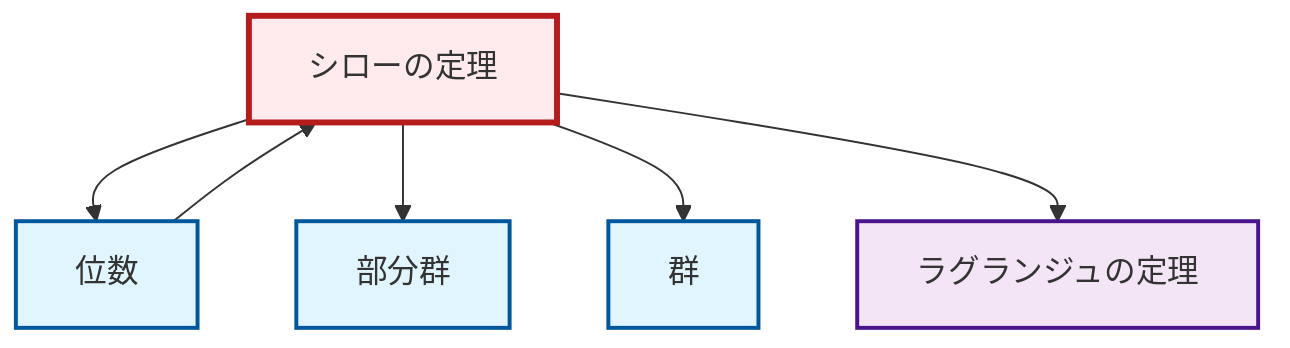 graph TD
    classDef definition fill:#e1f5fe,stroke:#01579b,stroke-width:2px
    classDef theorem fill:#f3e5f5,stroke:#4a148c,stroke-width:2px
    classDef axiom fill:#fff3e0,stroke:#e65100,stroke-width:2px
    classDef example fill:#e8f5e9,stroke:#1b5e20,stroke-width:2px
    classDef current fill:#ffebee,stroke:#b71c1c,stroke-width:3px
    def-subgroup["部分群"]:::definition
    thm-lagrange["ラグランジュの定理"]:::theorem
    thm-sylow["シローの定理"]:::theorem
    def-order["位数"]:::definition
    def-group["群"]:::definition
    def-order --> thm-sylow
    thm-sylow --> def-order
    thm-sylow --> def-subgroup
    thm-sylow --> def-group
    thm-sylow --> thm-lagrange
    class thm-sylow current